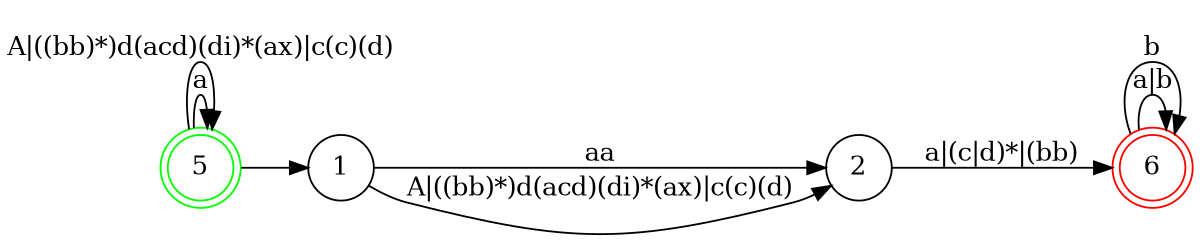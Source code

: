 digraph NDF {
    rankdir = LR;
    size = "8,5";
    node [shape = doublecircle;];
    5 [color = green;];
    6 [color = red;];
    node [shape = circle;];
    5 -> 5 [label = "a";];
    5 -> 5 [label = "A|((bb)*)d(acd)(di)*(ax)|c(c)(d)";];
    5 -> 1 [label = "";];
    1 -> 2 [label = "aa";];
    1 -> 2 [label = "A|((bb)*)d(acd)(di)*(ax)|c(c)(d)";];
    2 -> 6 [label = "a|(c|d)*|(bb)";];
    6 -> 6 [label = "a|b";];
    6 -> 6 [label = "b";];
}